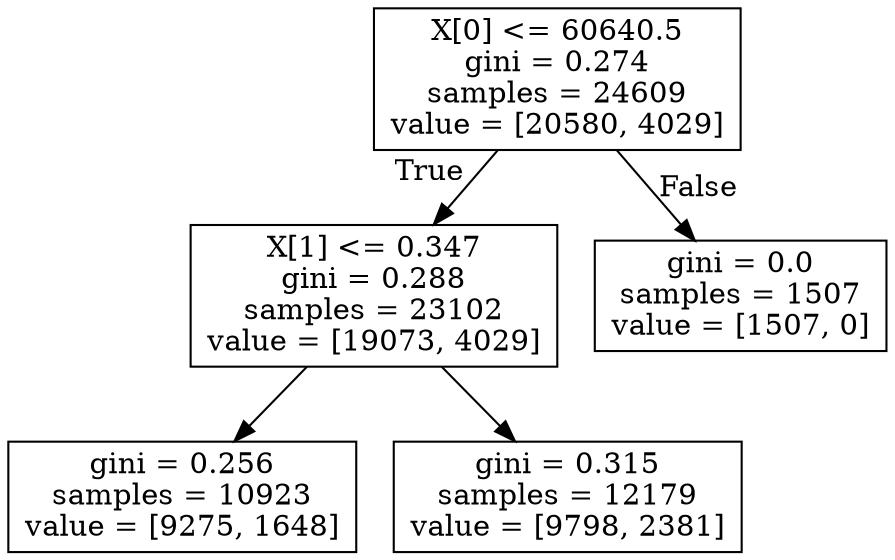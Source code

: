digraph Tree {
node [shape=box] ;
0 [label="X[0] <= 60640.5\ngini = 0.274\nsamples = 24609\nvalue = [20580, 4029]"] ;
1 [label="X[1] <= 0.347\ngini = 0.288\nsamples = 23102\nvalue = [19073, 4029]"] ;
0 -> 1 [labeldistance=2.5, labelangle=45, headlabel="True"] ;
2 [label="gini = 0.256\nsamples = 10923\nvalue = [9275, 1648]"] ;
1 -> 2 ;
3 [label="gini = 0.315\nsamples = 12179\nvalue = [9798, 2381]"] ;
1 -> 3 ;
4 [label="gini = 0.0\nsamples = 1507\nvalue = [1507, 0]"] ;
0 -> 4 [labeldistance=2.5, labelangle=-45, headlabel="False"] ;
}